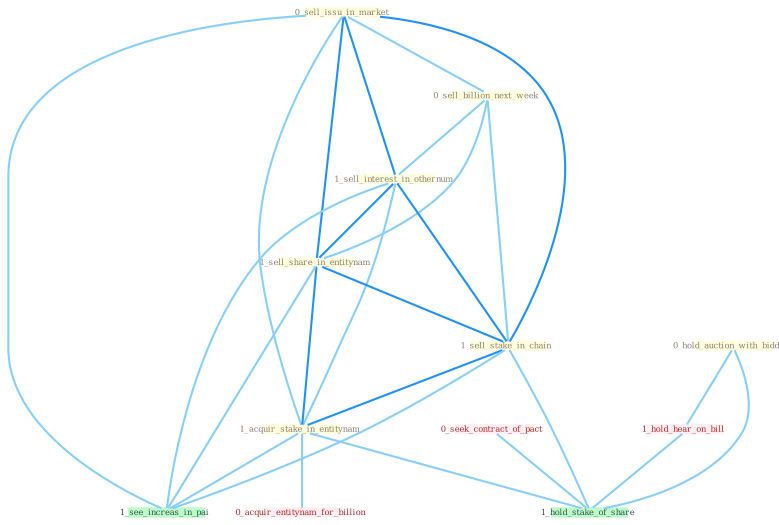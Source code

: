 Graph G{ 
    node
    [shape=polygon,style=filled,width=.5,height=.06,color="#BDFCC9",fixedsize=true,fontsize=4,
    fontcolor="#2f4f4f"];
    {node
    [color="#ffffe0", fontcolor="#8b7d6b"] "0_sell_issu_in_market " "0_hold_auction_with_bidder " "0_sell_billion_next_week " "1_sell_interest_in_othernum " "1_sell_share_in_entitynam " "1_sell_stake_in_chain " "1_acquir_stake_in_entitynam "}
{node [color="#fff0f5", fontcolor="#b22222"] "0_seek_contract_of_pact " "0_acquir_entitynam_for_billion " "1_hold_hear_on_bill "}
edge [color="#B0E2FF"];

	"0_sell_issu_in_market " -- "0_sell_billion_next_week " [w="1", color="#87cefa" ];
	"0_sell_issu_in_market " -- "1_sell_interest_in_othernum " [w="2", color="#1e90ff" , len=0.8];
	"0_sell_issu_in_market " -- "1_sell_share_in_entitynam " [w="2", color="#1e90ff" , len=0.8];
	"0_sell_issu_in_market " -- "1_sell_stake_in_chain " [w="2", color="#1e90ff" , len=0.8];
	"0_sell_issu_in_market " -- "1_acquir_stake_in_entitynam " [w="1", color="#87cefa" ];
	"0_sell_issu_in_market " -- "1_see_increas_in_pai " [w="1", color="#87cefa" ];
	"0_hold_auction_with_bidder " -- "1_hold_hear_on_bill " [w="1", color="#87cefa" ];
	"0_hold_auction_with_bidder " -- "1_hold_stake_of_share " [w="1", color="#87cefa" ];
	"0_sell_billion_next_week " -- "1_sell_interest_in_othernum " [w="1", color="#87cefa" ];
	"0_sell_billion_next_week " -- "1_sell_share_in_entitynam " [w="1", color="#87cefa" ];
	"0_sell_billion_next_week " -- "1_sell_stake_in_chain " [w="1", color="#87cefa" ];
	"1_sell_interest_in_othernum " -- "1_sell_share_in_entitynam " [w="2", color="#1e90ff" , len=0.8];
	"1_sell_interest_in_othernum " -- "1_sell_stake_in_chain " [w="2", color="#1e90ff" , len=0.8];
	"1_sell_interest_in_othernum " -- "1_acquir_stake_in_entitynam " [w="1", color="#87cefa" ];
	"1_sell_interest_in_othernum " -- "1_see_increas_in_pai " [w="1", color="#87cefa" ];
	"1_sell_share_in_entitynam " -- "1_sell_stake_in_chain " [w="2", color="#1e90ff" , len=0.8];
	"1_sell_share_in_entitynam " -- "1_acquir_stake_in_entitynam " [w="2", color="#1e90ff" , len=0.8];
	"1_sell_share_in_entitynam " -- "1_see_increas_in_pai " [w="1", color="#87cefa" ];
	"1_sell_stake_in_chain " -- "1_acquir_stake_in_entitynam " [w="2", color="#1e90ff" , len=0.8];
	"1_sell_stake_in_chain " -- "1_see_increas_in_pai " [w="1", color="#87cefa" ];
	"1_sell_stake_in_chain " -- "1_hold_stake_of_share " [w="1", color="#87cefa" ];
	"1_acquir_stake_in_entitynam " -- "0_acquir_entitynam_for_billion " [w="1", color="#87cefa" ];
	"1_acquir_stake_in_entitynam " -- "1_see_increas_in_pai " [w="1", color="#87cefa" ];
	"1_acquir_stake_in_entitynam " -- "1_hold_stake_of_share " [w="1", color="#87cefa" ];
	"0_seek_contract_of_pact " -- "1_hold_stake_of_share " [w="1", color="#87cefa" ];
	"1_hold_hear_on_bill " -- "1_hold_stake_of_share " [w="1", color="#87cefa" ];
}